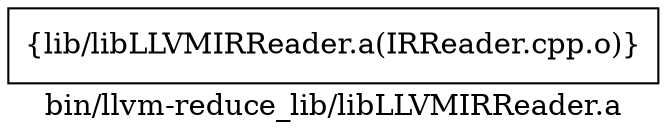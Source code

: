 digraph "bin/llvm-reduce_lib/libLLVMIRReader.a" {
	label="bin/llvm-reduce_lib/libLLVMIRReader.a";
	rankdir=LR;

	Node0x557e0423ff68 [shape=record,shape=box,group=0,label="{lib/libLLVMIRReader.a(IRReader.cpp.o)}"];
}
